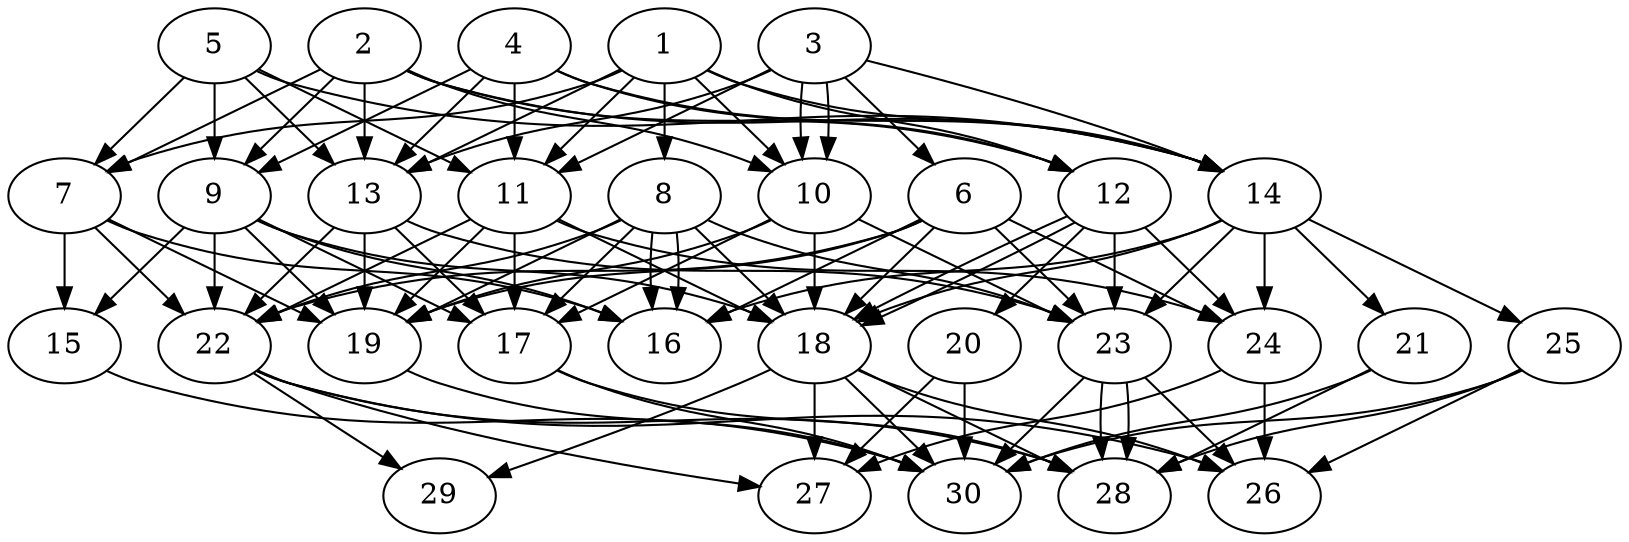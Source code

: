 // DAG automatically generated by daggen at Thu Oct  3 14:04:19 2019
// ./daggen --dot -n 30 --ccr 0.5 --fat 0.7 --regular 0.5 --density 0.9 --mindata 5242880 --maxdata 52428800 
digraph G {
  1 [size="73887744", alpha="0.05", expect_size="36943872"] 
  1 -> 7 [size ="36943872"]
  1 -> 8 [size ="36943872"]
  1 -> 10 [size ="36943872"]
  1 -> 11 [size ="36943872"]
  1 -> 12 [size ="36943872"]
  1 -> 13 [size ="36943872"]
  1 -> 14 [size ="36943872"]
  2 [size="56846336", alpha="0.16", expect_size="28423168"] 
  2 -> 7 [size ="28423168"]
  2 -> 9 [size ="28423168"]
  2 -> 10 [size ="28423168"]
  2 -> 12 [size ="28423168"]
  2 -> 13 [size ="28423168"]
  2 -> 14 [size ="28423168"]
  3 [size="81025024", alpha="0.13", expect_size="40512512"] 
  3 -> 6 [size ="40512512"]
  3 -> 10 [size ="40512512"]
  3 -> 10 [size ="40512512"]
  3 -> 11 [size ="40512512"]
  3 -> 13 [size ="40512512"]
  3 -> 14 [size ="40512512"]
  4 [size="33662976", alpha="0.02", expect_size="16831488"] 
  4 -> 9 [size ="16831488"]
  4 -> 11 [size ="16831488"]
  4 -> 12 [size ="16831488"]
  4 -> 13 [size ="16831488"]
  4 -> 14 [size ="16831488"]
  5 [size="92473344", alpha="0.20", expect_size="46236672"] 
  5 -> 7 [size ="46236672"]
  5 -> 9 [size ="46236672"]
  5 -> 11 [size ="46236672"]
  5 -> 13 [size ="46236672"]
  5 -> 14 [size ="46236672"]
  6 [size="50216960", alpha="0.08", expect_size="25108480"] 
  6 -> 16 [size ="25108480"]
  6 -> 18 [size ="25108480"]
  6 -> 19 [size ="25108480"]
  6 -> 22 [size ="25108480"]
  6 -> 23 [size ="25108480"]
  6 -> 24 [size ="25108480"]
  7 [size="46186496", alpha="0.08", expect_size="23093248"] 
  7 -> 15 [size ="23093248"]
  7 -> 16 [size ="23093248"]
  7 -> 19 [size ="23093248"]
  7 -> 22 [size ="23093248"]
  8 [size="25964544", alpha="0.15", expect_size="12982272"] 
  8 -> 16 [size ="12982272"]
  8 -> 16 [size ="12982272"]
  8 -> 17 [size ="12982272"]
  8 -> 18 [size ="12982272"]
  8 -> 19 [size ="12982272"]
  8 -> 22 [size ="12982272"]
  8 -> 23 [size ="12982272"]
  9 [size="30461952", alpha="0.12", expect_size="15230976"] 
  9 -> 15 [size ="15230976"]
  9 -> 16 [size ="15230976"]
  9 -> 17 [size ="15230976"]
  9 -> 18 [size ="15230976"]
  9 -> 19 [size ="15230976"]
  9 -> 22 [size ="15230976"]
  10 [size="38950912", alpha="0.05", expect_size="19475456"] 
  10 -> 17 [size ="19475456"]
  10 -> 18 [size ="19475456"]
  10 -> 19 [size ="19475456"]
  10 -> 23 [size ="19475456"]
  11 [size="76396544", alpha="0.15", expect_size="38198272"] 
  11 -> 17 [size ="38198272"]
  11 -> 18 [size ="38198272"]
  11 -> 19 [size ="38198272"]
  11 -> 22 [size ="38198272"]
  11 -> 24 [size ="38198272"]
  12 [size="98297856", alpha="0.11", expect_size="49148928"] 
  12 -> 18 [size ="49148928"]
  12 -> 18 [size ="49148928"]
  12 -> 20 [size ="49148928"]
  12 -> 23 [size ="49148928"]
  12 -> 24 [size ="49148928"]
  13 [size="78850048", alpha="0.17", expect_size="39425024"] 
  13 -> 17 [size ="39425024"]
  13 -> 19 [size ="39425024"]
  13 -> 22 [size ="39425024"]
  13 -> 23 [size ="39425024"]
  14 [size="45762560", alpha="0.05", expect_size="22881280"] 
  14 -> 16 [size ="22881280"]
  14 -> 18 [size ="22881280"]
  14 -> 21 [size ="22881280"]
  14 -> 23 [size ="22881280"]
  14 -> 24 [size ="22881280"]
  14 -> 25 [size ="22881280"]
  15 [size="56238080", alpha="0.07", expect_size="28119040"] 
  15 -> 30 [size ="28119040"]
  16 [size="55453696", alpha="0.07", expect_size="27726848"] 
  17 [size="91893760", alpha="0.16", expect_size="45946880"] 
  17 -> 28 [size ="45946880"]
  17 -> 30 [size ="45946880"]
  18 [size="35061760", alpha="0.09", expect_size="17530880"] 
  18 -> 26 [size ="17530880"]
  18 -> 27 [size ="17530880"]
  18 -> 28 [size ="17530880"]
  18 -> 29 [size ="17530880"]
  18 -> 30 [size ="17530880"]
  19 [size="103950336", alpha="0.05", expect_size="51975168"] 
  19 -> 30 [size ="51975168"]
  20 [size="68380672", alpha="0.10", expect_size="34190336"] 
  20 -> 27 [size ="34190336"]
  20 -> 30 [size ="34190336"]
  21 [size="92878848", alpha="0.08", expect_size="46439424"] 
  21 -> 28 [size ="46439424"]
  21 -> 30 [size ="46439424"]
  22 [size="71184384", alpha="0.16", expect_size="35592192"] 
  22 -> 26 [size ="35592192"]
  22 -> 27 [size ="35592192"]
  22 -> 28 [size ="35592192"]
  22 -> 29 [size ="35592192"]
  23 [size="27695104", alpha="0.19", expect_size="13847552"] 
  23 -> 26 [size ="13847552"]
  23 -> 28 [size ="13847552"]
  23 -> 28 [size ="13847552"]
  23 -> 30 [size ="13847552"]
  24 [size="12075008", alpha="0.07", expect_size="6037504"] 
  24 -> 26 [size ="6037504"]
  24 -> 27 [size ="6037504"]
  25 [size="37556224", alpha="0.12", expect_size="18778112"] 
  25 -> 26 [size ="18778112"]
  25 -> 28 [size ="18778112"]
  25 -> 30 [size ="18778112"]
  26 [size="70989824", alpha="0.06", expect_size="35494912"] 
  27 [size="104060928", alpha="0.07", expect_size="52030464"] 
  28 [size="84189184", alpha="0.11", expect_size="42094592"] 
  29 [size="33411072", alpha="0.00", expect_size="16705536"] 
  30 [size="58290176", alpha="0.15", expect_size="29145088"] 
}
